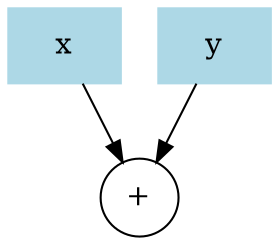 digraph G {
    A [label="x", shape=box, style=filled, color=lightblue];
    B [label="y", shape=box, style=filled, color=lightblue];
    C [label="+", shape=circle];

    A -> C;
    B -> C;
}
